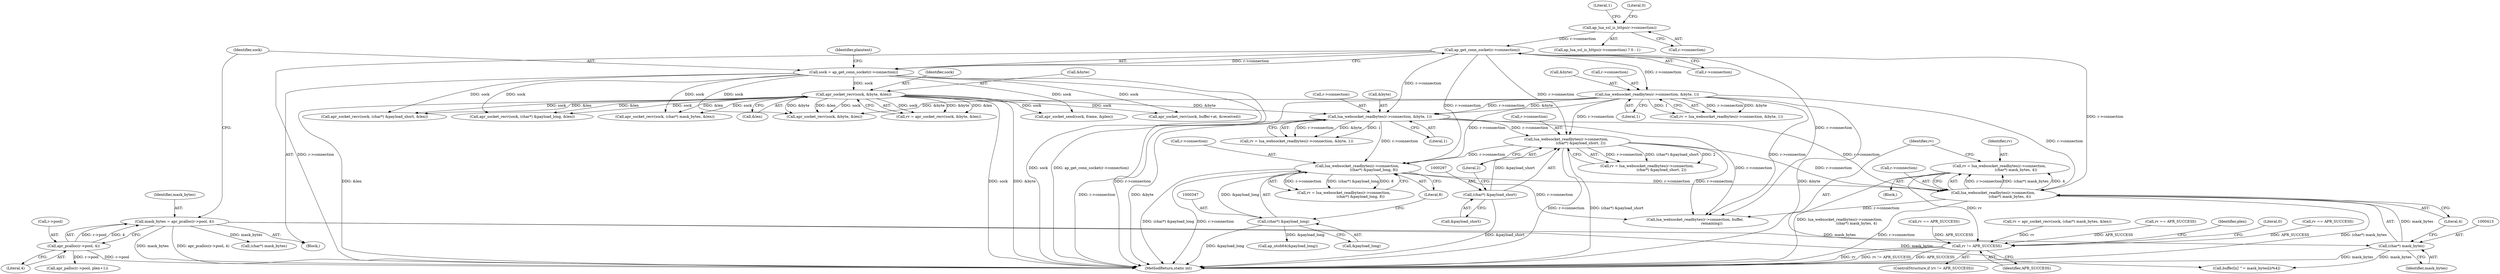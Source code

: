 digraph "0_httpd_643f0fcf3b8ab09a68f0ecd2aa37aafeda3e63ef@API" {
"1000406" [label="(Call,rv = lua_websocket_readbytes(r->connection, \n                            (char*) mask_bytes, 4))"];
"1000408" [label="(Call,lua_websocket_readbytes(r->connection, \n                            (char*) mask_bytes, 4))"];
"1000167" [label="(Call,ap_get_conn_socket(r->connection))"];
"1000152" [label="(Call,ap_lua_ssl_is_https(r->connection))"];
"1000186" [label="(Call,lua_websocket_readbytes(r->connection, &byte, 1))"];
"1000235" [label="(Call,lua_websocket_readbytes(r->connection, &byte, 1))"];
"1000176" [label="(Call,apr_socket_recv(sock, &byte, &len))"];
"1000165" [label="(Call,sock = ap_get_conn_socket(r->connection))"];
"1000342" [label="(Call,lua_websocket_readbytes(r->connection, \n                            (char*) &payload_long, 8))"];
"1000292" [label="(Call,lua_websocket_readbytes(r->connection, \n                        (char*) &payload_short, 2))"];
"1000296" [label="(Call,(char*) &payload_short)"];
"1000346" [label="(Call,(char*) &payload_long)"];
"1000412" [label="(Call,(char*) mask_bytes)"];
"1000158" [label="(Call,mask_bytes = apr_pcalloc(r->pool, 4))"];
"1000160" [label="(Call,apr_pcalloc(r->pool, 4))"];
"1000417" [label="(Call,rv != APR_SUCCESS)"];
"1000343" [label="(Call,r->connection)"];
"1000519" [label="(Call,buffer[n] ^= mask_bytes[n%4])"];
"1000418" [label="(Identifier,rv)"];
"1000184" [label="(Call,rv = lua_websocket_readbytes(r->connection, &byte, 1))"];
"1000471" [label="(Call,apr_socket_recv(sock, buffer+at, &received))"];
"1000558" [label="(Call,apr_socket_send(sock, frame, &plen))"];
"1000117" [label="(Block,)"];
"1000395" [label="(Call,rv = apr_socket_recv(sock, (char*) mask_bytes, &len))"];
"1000405" [label="(Block,)"];
"1000235" [label="(Call,lua_websocket_readbytes(r->connection, &byte, 1))"];
"1000243" [label="(Call,rv == APR_SUCCESS)"];
"1000151" [label="(Call,ap_lua_ssl_is_https(r->connection) ? 0 : 1)"];
"1000340" [label="(Call,rv = lua_websocket_readbytes(r->connection, \n                            (char*) &payload_long, 8))"];
"1000157" [label="(Literal,1)"];
"1000167" [label="(Call,ap_get_conn_socket(r->connection))"];
"1000298" [label="(Call,&payload_short)"];
"1000180" [label="(Call,&len)"];
"1000290" [label="(Call,rv = lua_websocket_readbytes(r->connection, \n                        (char*) &payload_short, 2))"];
"1000166" [label="(Identifier,sock)"];
"1000225" [label="(Call,apr_socket_recv(sock, &byte, &len))"];
"1000174" [label="(Call,rv = apr_socket_recv(sock, &byte, &len))"];
"1000426" [label="(Identifier,plen)"];
"1000236" [label="(Call,r->connection)"];
"1000293" [label="(Call,r->connection)"];
"1000178" [label="(Call,&byte)"];
"1000422" [label="(Literal,0)"];
"1000500" [label="(Call,lua_websocket_readbytes(r->connection, buffer, \n                            remaining))"];
"1000407" [label="(Identifier,rv)"];
"1000300" [label="(Literal,2)"];
"1000190" [label="(Call,&byte)"];
"1000346" [label="(Call,(char*) &payload_long)"];
"1000408" [label="(Call,lua_websocket_readbytes(r->connection, \n                            (char*) mask_bytes, 4))"];
"1000186" [label="(Call,lua_websocket_readbytes(r->connection, &byte, 1))"];
"1000342" [label="(Call,lua_websocket_readbytes(r->connection, \n                            (char*) &payload_long, 8))"];
"1000168" [label="(Call,r->connection)"];
"1000156" [label="(Literal,0)"];
"1000152" [label="(Call,ap_lua_ssl_is_https(r->connection))"];
"1000187" [label="(Call,r->connection)"];
"1000176" [label="(Call,apr_socket_recv(sock, &byte, &len))"];
"1000406" [label="(Call,rv = lua_websocket_readbytes(r->connection, \n                            (char*) mask_bytes, 4))"];
"1000419" [label="(Identifier,APR_SUCCESS)"];
"1000241" [label="(Literal,1)"];
"1000306" [label="(Call,rv == APR_SUCCESS)"];
"1000159" [label="(Identifier,mask_bytes)"];
"1000165" [label="(Call,sock = ap_get_conn_socket(r->connection))"];
"1000172" [label="(Identifier,plaintext)"];
"1000239" [label="(Call,&byte)"];
"1000192" [label="(Literal,1)"];
"1000350" [label="(Literal,8)"];
"1000348" [label="(Call,&payload_long)"];
"1000158" [label="(Call,mask_bytes = apr_pcalloc(r->pool, 4))"];
"1000161" [label="(Call,r->pool)"];
"1000352" [label="(Call,rv == APR_SUCCESS)"];
"1000280" [label="(Call,apr_socket_recv(sock, (char*) &payload_short, &len))"];
"1000415" [label="(Literal,4)"];
"1000358" [label="(Call,ap_ntoh64(&payload_long))"];
"1000414" [label="(Identifier,mask_bytes)"];
"1000177" [label="(Identifier,sock)"];
"1000233" [label="(Call,rv = lua_websocket_readbytes(r->connection, &byte, 1))"];
"1000330" [label="(Call,apr_socket_recv(sock, (char*) &payload_long, &len))"];
"1000296" [label="(Call,(char*) &payload_short)"];
"1000397" [label="(Call,apr_socket_recv(sock, (char*) mask_bytes, &len))"];
"1000164" [label="(Literal,4)"];
"1000160" [label="(Call,apr_pcalloc(r->pool, 4))"];
"1000567" [label="(MethodReturn,static int)"];
"1000416" [label="(ControlStructure,if (rv != APR_SUCCESS))"];
"1000412" [label="(Call,(char*) mask_bytes)"];
"1000409" [label="(Call,r->connection)"];
"1000399" [label="(Call,(char*) mask_bytes)"];
"1000153" [label="(Call,r->connection)"];
"1000446" [label="(Call,apr_palloc(r->pool, plen+1))"];
"1000292" [label="(Call,lua_websocket_readbytes(r->connection, \n                        (char*) &payload_short, 2))"];
"1000417" [label="(Call,rv != APR_SUCCESS)"];
"1000406" -> "1000405"  [label="AST: "];
"1000406" -> "1000408"  [label="CFG: "];
"1000407" -> "1000406"  [label="AST: "];
"1000408" -> "1000406"  [label="AST: "];
"1000418" -> "1000406"  [label="CFG: "];
"1000406" -> "1000567"  [label="DDG: lua_websocket_readbytes(r->connection, \n                            (char*) mask_bytes, 4)"];
"1000408" -> "1000406"  [label="DDG: r->connection"];
"1000408" -> "1000406"  [label="DDG: (char*) mask_bytes"];
"1000408" -> "1000406"  [label="DDG: 4"];
"1000406" -> "1000417"  [label="DDG: rv"];
"1000408" -> "1000415"  [label="CFG: "];
"1000409" -> "1000408"  [label="AST: "];
"1000412" -> "1000408"  [label="AST: "];
"1000415" -> "1000408"  [label="AST: "];
"1000408" -> "1000567"  [label="DDG: r->connection"];
"1000408" -> "1000567"  [label="DDG: (char*) mask_bytes"];
"1000167" -> "1000408"  [label="DDG: r->connection"];
"1000186" -> "1000408"  [label="DDG: r->connection"];
"1000235" -> "1000408"  [label="DDG: r->connection"];
"1000342" -> "1000408"  [label="DDG: r->connection"];
"1000292" -> "1000408"  [label="DDG: r->connection"];
"1000412" -> "1000408"  [label="DDG: mask_bytes"];
"1000408" -> "1000500"  [label="DDG: r->connection"];
"1000167" -> "1000165"  [label="AST: "];
"1000167" -> "1000168"  [label="CFG: "];
"1000168" -> "1000167"  [label="AST: "];
"1000165" -> "1000167"  [label="CFG: "];
"1000167" -> "1000567"  [label="DDG: r->connection"];
"1000167" -> "1000165"  [label="DDG: r->connection"];
"1000152" -> "1000167"  [label="DDG: r->connection"];
"1000167" -> "1000186"  [label="DDG: r->connection"];
"1000167" -> "1000235"  [label="DDG: r->connection"];
"1000167" -> "1000292"  [label="DDG: r->connection"];
"1000167" -> "1000342"  [label="DDG: r->connection"];
"1000167" -> "1000500"  [label="DDG: r->connection"];
"1000152" -> "1000151"  [label="AST: "];
"1000152" -> "1000153"  [label="CFG: "];
"1000153" -> "1000152"  [label="AST: "];
"1000156" -> "1000152"  [label="CFG: "];
"1000157" -> "1000152"  [label="CFG: "];
"1000186" -> "1000184"  [label="AST: "];
"1000186" -> "1000192"  [label="CFG: "];
"1000187" -> "1000186"  [label="AST: "];
"1000190" -> "1000186"  [label="AST: "];
"1000192" -> "1000186"  [label="AST: "];
"1000184" -> "1000186"  [label="CFG: "];
"1000186" -> "1000567"  [label="DDG: r->connection"];
"1000186" -> "1000567"  [label="DDG: &byte"];
"1000186" -> "1000184"  [label="DDG: r->connection"];
"1000186" -> "1000184"  [label="DDG: &byte"];
"1000186" -> "1000184"  [label="DDG: 1"];
"1000186" -> "1000225"  [label="DDG: &byte"];
"1000186" -> "1000235"  [label="DDG: r->connection"];
"1000186" -> "1000235"  [label="DDG: &byte"];
"1000186" -> "1000292"  [label="DDG: r->connection"];
"1000186" -> "1000342"  [label="DDG: r->connection"];
"1000186" -> "1000500"  [label="DDG: r->connection"];
"1000235" -> "1000233"  [label="AST: "];
"1000235" -> "1000241"  [label="CFG: "];
"1000236" -> "1000235"  [label="AST: "];
"1000239" -> "1000235"  [label="AST: "];
"1000241" -> "1000235"  [label="AST: "];
"1000233" -> "1000235"  [label="CFG: "];
"1000235" -> "1000567"  [label="DDG: r->connection"];
"1000235" -> "1000567"  [label="DDG: &byte"];
"1000235" -> "1000233"  [label="DDG: r->connection"];
"1000235" -> "1000233"  [label="DDG: &byte"];
"1000235" -> "1000233"  [label="DDG: 1"];
"1000176" -> "1000235"  [label="DDG: &byte"];
"1000235" -> "1000292"  [label="DDG: r->connection"];
"1000235" -> "1000342"  [label="DDG: r->connection"];
"1000235" -> "1000500"  [label="DDG: r->connection"];
"1000176" -> "1000174"  [label="AST: "];
"1000176" -> "1000180"  [label="CFG: "];
"1000177" -> "1000176"  [label="AST: "];
"1000178" -> "1000176"  [label="AST: "];
"1000180" -> "1000176"  [label="AST: "];
"1000174" -> "1000176"  [label="CFG: "];
"1000176" -> "1000567"  [label="DDG: &byte"];
"1000176" -> "1000567"  [label="DDG: &len"];
"1000176" -> "1000567"  [label="DDG: sock"];
"1000176" -> "1000174"  [label="DDG: sock"];
"1000176" -> "1000174"  [label="DDG: &byte"];
"1000176" -> "1000174"  [label="DDG: &len"];
"1000165" -> "1000176"  [label="DDG: sock"];
"1000176" -> "1000225"  [label="DDG: sock"];
"1000176" -> "1000225"  [label="DDG: &byte"];
"1000176" -> "1000225"  [label="DDG: &len"];
"1000176" -> "1000280"  [label="DDG: sock"];
"1000176" -> "1000280"  [label="DDG: &len"];
"1000176" -> "1000330"  [label="DDG: sock"];
"1000176" -> "1000330"  [label="DDG: &len"];
"1000176" -> "1000397"  [label="DDG: sock"];
"1000176" -> "1000397"  [label="DDG: &len"];
"1000176" -> "1000471"  [label="DDG: sock"];
"1000176" -> "1000558"  [label="DDG: sock"];
"1000165" -> "1000117"  [label="AST: "];
"1000166" -> "1000165"  [label="AST: "];
"1000172" -> "1000165"  [label="CFG: "];
"1000165" -> "1000567"  [label="DDG: sock"];
"1000165" -> "1000567"  [label="DDG: ap_get_conn_socket(r->connection)"];
"1000165" -> "1000225"  [label="DDG: sock"];
"1000165" -> "1000280"  [label="DDG: sock"];
"1000165" -> "1000330"  [label="DDG: sock"];
"1000165" -> "1000397"  [label="DDG: sock"];
"1000165" -> "1000471"  [label="DDG: sock"];
"1000165" -> "1000558"  [label="DDG: sock"];
"1000342" -> "1000340"  [label="AST: "];
"1000342" -> "1000350"  [label="CFG: "];
"1000343" -> "1000342"  [label="AST: "];
"1000346" -> "1000342"  [label="AST: "];
"1000350" -> "1000342"  [label="AST: "];
"1000340" -> "1000342"  [label="CFG: "];
"1000342" -> "1000567"  [label="DDG: r->connection"];
"1000342" -> "1000567"  [label="DDG: (char*) &payload_long"];
"1000342" -> "1000340"  [label="DDG: r->connection"];
"1000342" -> "1000340"  [label="DDG: (char*) &payload_long"];
"1000342" -> "1000340"  [label="DDG: 8"];
"1000292" -> "1000342"  [label="DDG: r->connection"];
"1000346" -> "1000342"  [label="DDG: &payload_long"];
"1000342" -> "1000500"  [label="DDG: r->connection"];
"1000292" -> "1000290"  [label="AST: "];
"1000292" -> "1000300"  [label="CFG: "];
"1000293" -> "1000292"  [label="AST: "];
"1000296" -> "1000292"  [label="AST: "];
"1000300" -> "1000292"  [label="AST: "];
"1000290" -> "1000292"  [label="CFG: "];
"1000292" -> "1000567"  [label="DDG: r->connection"];
"1000292" -> "1000567"  [label="DDG: (char*) &payload_short"];
"1000292" -> "1000290"  [label="DDG: r->connection"];
"1000292" -> "1000290"  [label="DDG: (char*) &payload_short"];
"1000292" -> "1000290"  [label="DDG: 2"];
"1000296" -> "1000292"  [label="DDG: &payload_short"];
"1000292" -> "1000500"  [label="DDG: r->connection"];
"1000296" -> "1000298"  [label="CFG: "];
"1000297" -> "1000296"  [label="AST: "];
"1000298" -> "1000296"  [label="AST: "];
"1000300" -> "1000296"  [label="CFG: "];
"1000296" -> "1000567"  [label="DDG: &payload_short"];
"1000346" -> "1000348"  [label="CFG: "];
"1000347" -> "1000346"  [label="AST: "];
"1000348" -> "1000346"  [label="AST: "];
"1000350" -> "1000346"  [label="CFG: "];
"1000346" -> "1000567"  [label="DDG: &payload_long"];
"1000346" -> "1000358"  [label="DDG: &payload_long"];
"1000412" -> "1000414"  [label="CFG: "];
"1000413" -> "1000412"  [label="AST: "];
"1000414" -> "1000412"  [label="AST: "];
"1000415" -> "1000412"  [label="CFG: "];
"1000412" -> "1000567"  [label="DDG: mask_bytes"];
"1000158" -> "1000412"  [label="DDG: mask_bytes"];
"1000412" -> "1000519"  [label="DDG: mask_bytes"];
"1000158" -> "1000117"  [label="AST: "];
"1000158" -> "1000160"  [label="CFG: "];
"1000159" -> "1000158"  [label="AST: "];
"1000160" -> "1000158"  [label="AST: "];
"1000166" -> "1000158"  [label="CFG: "];
"1000158" -> "1000567"  [label="DDG: mask_bytes"];
"1000158" -> "1000567"  [label="DDG: apr_pcalloc(r->pool, 4)"];
"1000160" -> "1000158"  [label="DDG: r->pool"];
"1000160" -> "1000158"  [label="DDG: 4"];
"1000158" -> "1000399"  [label="DDG: mask_bytes"];
"1000158" -> "1000519"  [label="DDG: mask_bytes"];
"1000160" -> "1000164"  [label="CFG: "];
"1000161" -> "1000160"  [label="AST: "];
"1000164" -> "1000160"  [label="AST: "];
"1000160" -> "1000567"  [label="DDG: r->pool"];
"1000160" -> "1000446"  [label="DDG: r->pool"];
"1000417" -> "1000416"  [label="AST: "];
"1000417" -> "1000419"  [label="CFG: "];
"1000418" -> "1000417"  [label="AST: "];
"1000419" -> "1000417"  [label="AST: "];
"1000422" -> "1000417"  [label="CFG: "];
"1000426" -> "1000417"  [label="CFG: "];
"1000417" -> "1000567"  [label="DDG: rv"];
"1000417" -> "1000567"  [label="DDG: rv != APR_SUCCESS"];
"1000417" -> "1000567"  [label="DDG: APR_SUCCESS"];
"1000395" -> "1000417"  [label="DDG: rv"];
"1000352" -> "1000417"  [label="DDG: APR_SUCCESS"];
"1000243" -> "1000417"  [label="DDG: APR_SUCCESS"];
"1000306" -> "1000417"  [label="DDG: APR_SUCCESS"];
}

